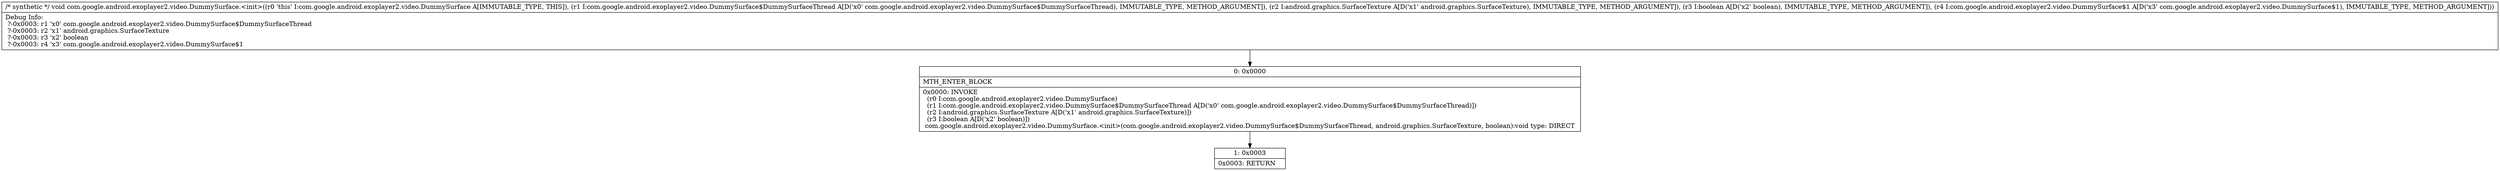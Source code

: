 digraph "CFG forcom.google.android.exoplayer2.video.DummySurface.\<init\>(Lcom\/google\/android\/exoplayer2\/video\/DummySurface$DummySurfaceThread;Landroid\/graphics\/SurfaceTexture;ZLcom\/google\/android\/exoplayer2\/video\/DummySurface$1;)V" {
Node_0 [shape=record,label="{0\:\ 0x0000|MTH_ENTER_BLOCK\l|0x0000: INVOKE  \l  (r0 I:com.google.android.exoplayer2.video.DummySurface)\l  (r1 I:com.google.android.exoplayer2.video.DummySurface$DummySurfaceThread A[D('x0' com.google.android.exoplayer2.video.DummySurface$DummySurfaceThread)])\l  (r2 I:android.graphics.SurfaceTexture A[D('x1' android.graphics.SurfaceTexture)])\l  (r3 I:boolean A[D('x2' boolean)])\l com.google.android.exoplayer2.video.DummySurface.\<init\>(com.google.android.exoplayer2.video.DummySurface$DummySurfaceThread, android.graphics.SurfaceTexture, boolean):void type: DIRECT \l}"];
Node_1 [shape=record,label="{1\:\ 0x0003|0x0003: RETURN   \l}"];
MethodNode[shape=record,label="{\/* synthetic *\/ void com.google.android.exoplayer2.video.DummySurface.\<init\>((r0 'this' I:com.google.android.exoplayer2.video.DummySurface A[IMMUTABLE_TYPE, THIS]), (r1 I:com.google.android.exoplayer2.video.DummySurface$DummySurfaceThread A[D('x0' com.google.android.exoplayer2.video.DummySurface$DummySurfaceThread), IMMUTABLE_TYPE, METHOD_ARGUMENT]), (r2 I:android.graphics.SurfaceTexture A[D('x1' android.graphics.SurfaceTexture), IMMUTABLE_TYPE, METHOD_ARGUMENT]), (r3 I:boolean A[D('x2' boolean), IMMUTABLE_TYPE, METHOD_ARGUMENT]), (r4 I:com.google.android.exoplayer2.video.DummySurface$1 A[D('x3' com.google.android.exoplayer2.video.DummySurface$1), IMMUTABLE_TYPE, METHOD_ARGUMENT]))  | Debug Info:\l  ?\-0x0003: r1 'x0' com.google.android.exoplayer2.video.DummySurface$DummySurfaceThread\l  ?\-0x0003: r2 'x1' android.graphics.SurfaceTexture\l  ?\-0x0003: r3 'x2' boolean\l  ?\-0x0003: r4 'x3' com.google.android.exoplayer2.video.DummySurface$1\l}"];
MethodNode -> Node_0;
Node_0 -> Node_1;
}

